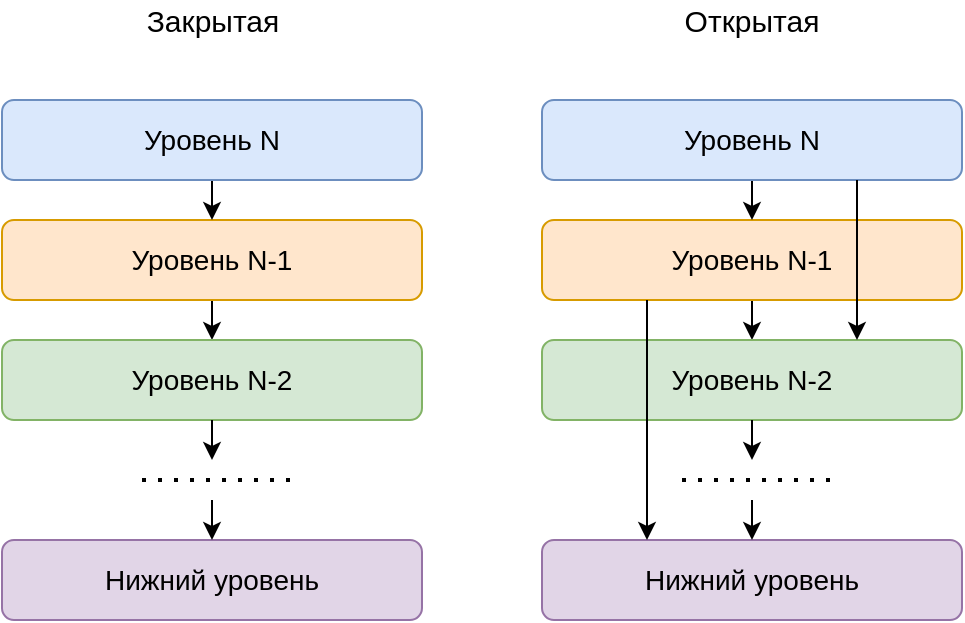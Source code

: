 <mxfile version="14.5.1" type="device"><diagram name="Page-1" id="38b20595-45e3-9b7f-d5ca-b57f44c5b66d"><mxGraphModel dx="886" dy="507" grid="1" gridSize="10" guides="1" tooltips="1" connect="1" arrows="1" fold="1" page="1" pageScale="1" pageWidth="1100" pageHeight="850" background="#ffffff" math="0" shadow="0"><root><mxCell id="0"/><mxCell id="1" parent="0"/><mxCell id="tGiYTEheBGXku52xltJX-22" style="edgeStyle=orthogonalEdgeStyle;rounded=0;orthogonalLoop=1;jettySize=auto;html=1;exitX=0.5;exitY=1;exitDx=0;exitDy=0;entryX=0.5;entryY=0;entryDx=0;entryDy=0;" parent="1" source="tGiYTEheBGXku52xltJX-14" target="tGiYTEheBGXku52xltJX-15" edge="1"><mxGeometry relative="1" as="geometry"/></mxCell><mxCell id="tGiYTEheBGXku52xltJX-14" value="&lt;font style=&quot;font-size: 14px&quot;&gt;Уровень N-1&lt;/font&gt;" style="rounded=1;whiteSpace=wrap;html=1;fillColor=#ffe6cc;strokeColor=#d79b00;" parent="1" vertex="1"><mxGeometry x="10" y="120" width="210" height="40" as="geometry"/></mxCell><mxCell id="tGiYTEheBGXku52xltJX-15" value="&lt;span style=&quot;font-size: 14px&quot;&gt;Уровень N-2&lt;/span&gt;" style="rounded=1;whiteSpace=wrap;html=1;fillColor=#d5e8d4;strokeColor=#82b366;" parent="1" vertex="1"><mxGeometry x="10" y="180" width="210" height="40" as="geometry"/></mxCell><mxCell id="tGiYTEheBGXku52xltJX-16" value="&lt;span style=&quot;font-size: 14px&quot;&gt;Нижний уровень&lt;/span&gt;" style="rounded=1;whiteSpace=wrap;html=1;fillColor=#e1d5e7;strokeColor=#9673a6;" parent="1" vertex="1"><mxGeometry x="10" y="280" width="210" height="40" as="geometry"/></mxCell><mxCell id="-2E6KubzKkZ9qeFHL4i4-1" style="edgeStyle=orthogonalEdgeStyle;rounded=0;orthogonalLoop=1;jettySize=auto;html=1;exitX=0.5;exitY=1;exitDx=0;exitDy=0;" edge="1" parent="1" source="tGiYTEheBGXku52xltJX-15"><mxGeometry relative="1" as="geometry"><mxPoint x="125" y="170" as="sourcePoint"/><mxPoint x="115" y="240" as="targetPoint"/></mxGeometry></mxCell><mxCell id="-2E6KubzKkZ9qeFHL4i4-2" style="edgeStyle=orthogonalEdgeStyle;rounded=0;orthogonalLoop=1;jettySize=auto;html=1;entryX=0.5;entryY=0;entryDx=0;entryDy=0;" edge="1" parent="1" target="tGiYTEheBGXku52xltJX-16"><mxGeometry relative="1" as="geometry"><mxPoint x="115" y="260" as="sourcePoint"/><mxPoint x="125" y="250" as="targetPoint"/></mxGeometry></mxCell><mxCell id="-2E6KubzKkZ9qeFHL4i4-3" value="" style="endArrow=none;dashed=1;html=1;dashPattern=1 3;strokeWidth=2;" edge="1" parent="1"><mxGeometry width="50" height="50" relative="1" as="geometry"><mxPoint x="80" y="250" as="sourcePoint"/><mxPoint x="160" y="250" as="targetPoint"/></mxGeometry></mxCell><mxCell id="-2E6KubzKkZ9qeFHL4i4-4" style="edgeStyle=orthogonalEdgeStyle;rounded=0;orthogonalLoop=1;jettySize=auto;html=1;exitX=0.5;exitY=1;exitDx=0;exitDy=0;entryX=0.5;entryY=0;entryDx=0;entryDy=0;" edge="1" parent="1" source="-2E6KubzKkZ9qeFHL4i4-5" target="-2E6KubzKkZ9qeFHL4i4-6"><mxGeometry relative="1" as="geometry"/></mxCell><mxCell id="-2E6KubzKkZ9qeFHL4i4-5" value="&lt;font style=&quot;font-size: 14px&quot;&gt;Уровень N-1&lt;/font&gt;" style="rounded=1;whiteSpace=wrap;html=1;fillColor=#ffe6cc;strokeColor=#d79b00;" vertex="1" parent="1"><mxGeometry x="280" y="120" width="210" height="40" as="geometry"/></mxCell><mxCell id="-2E6KubzKkZ9qeFHL4i4-6" value="&lt;span style=&quot;font-size: 14px&quot;&gt;Уровень N-2&lt;/span&gt;" style="rounded=1;whiteSpace=wrap;html=1;fillColor=#d5e8d4;strokeColor=#82b366;" vertex="1" parent="1"><mxGeometry x="280" y="180" width="210" height="40" as="geometry"/></mxCell><mxCell id="-2E6KubzKkZ9qeFHL4i4-7" value="&lt;span style=&quot;font-size: 14px&quot;&gt;Нижний уровень&lt;/span&gt;" style="rounded=1;whiteSpace=wrap;html=1;fillColor=#e1d5e7;strokeColor=#9673a6;" vertex="1" parent="1"><mxGeometry x="280" y="280" width="210" height="40" as="geometry"/></mxCell><mxCell id="-2E6KubzKkZ9qeFHL4i4-8" style="edgeStyle=orthogonalEdgeStyle;rounded=0;orthogonalLoop=1;jettySize=auto;html=1;exitX=0.5;exitY=1;exitDx=0;exitDy=0;" edge="1" parent="1" source="-2E6KubzKkZ9qeFHL4i4-6"><mxGeometry relative="1" as="geometry"><mxPoint x="395" y="170" as="sourcePoint"/><mxPoint x="385" y="240" as="targetPoint"/></mxGeometry></mxCell><mxCell id="-2E6KubzKkZ9qeFHL4i4-9" style="edgeStyle=orthogonalEdgeStyle;rounded=0;orthogonalLoop=1;jettySize=auto;html=1;entryX=0.5;entryY=0;entryDx=0;entryDy=0;" edge="1" parent="1" target="-2E6KubzKkZ9qeFHL4i4-7"><mxGeometry relative="1" as="geometry"><mxPoint x="385" y="260" as="sourcePoint"/><mxPoint x="395" y="250" as="targetPoint"/></mxGeometry></mxCell><mxCell id="-2E6KubzKkZ9qeFHL4i4-10" value="" style="endArrow=none;dashed=1;html=1;dashPattern=1 3;strokeWidth=2;" edge="1" parent="1"><mxGeometry width="50" height="50" relative="1" as="geometry"><mxPoint x="350" y="250" as="sourcePoint"/><mxPoint x="430" y="250" as="targetPoint"/></mxGeometry></mxCell><mxCell id="-2E6KubzKkZ9qeFHL4i4-11" value="" style="endArrow=classic;html=1;exitX=0.25;exitY=1;exitDx=0;exitDy=0;entryX=0.25;entryY=0;entryDx=0;entryDy=0;" edge="1" parent="1" source="-2E6KubzKkZ9qeFHL4i4-5" target="-2E6KubzKkZ9qeFHL4i4-7"><mxGeometry width="50" height="50" relative="1" as="geometry"><mxPoint x="270" y="250" as="sourcePoint"/><mxPoint x="320" y="200" as="targetPoint"/></mxGeometry></mxCell><mxCell id="-2E6KubzKkZ9qeFHL4i4-12" style="edgeStyle=orthogonalEdgeStyle;rounded=0;orthogonalLoop=1;jettySize=auto;html=1;exitX=0.5;exitY=1;exitDx=0;exitDy=0;" edge="1" parent="1" source="-2E6KubzKkZ9qeFHL4i4-13"><mxGeometry relative="1" as="geometry"><mxPoint x="385" y="120" as="targetPoint"/></mxGeometry></mxCell><mxCell id="-2E6KubzKkZ9qeFHL4i4-13" value="&lt;font style=&quot;font-size: 14px&quot;&gt;Уровень N&lt;/font&gt;" style="rounded=1;whiteSpace=wrap;html=1;fillColor=#dae8fc;strokeColor=#6c8ebf;" vertex="1" parent="1"><mxGeometry x="280" y="60" width="210" height="40" as="geometry"/></mxCell><mxCell id="-2E6KubzKkZ9qeFHL4i4-14" style="edgeStyle=orthogonalEdgeStyle;rounded=0;orthogonalLoop=1;jettySize=auto;html=1;exitX=0.5;exitY=1;exitDx=0;exitDy=0;" edge="1" parent="1" source="-2E6KubzKkZ9qeFHL4i4-15"><mxGeometry relative="1" as="geometry"><mxPoint x="115" y="120" as="targetPoint"/></mxGeometry></mxCell><mxCell id="-2E6KubzKkZ9qeFHL4i4-15" value="&lt;font style=&quot;font-size: 14px&quot;&gt;Уровень N&lt;/font&gt;" style="rounded=1;whiteSpace=wrap;html=1;fillColor=#dae8fc;strokeColor=#6c8ebf;" vertex="1" parent="1"><mxGeometry x="10" y="60" width="210" height="40" as="geometry"/></mxCell><mxCell id="-2E6KubzKkZ9qeFHL4i4-16" style="edgeStyle=orthogonalEdgeStyle;rounded=0;orthogonalLoop=1;jettySize=auto;html=1;exitX=0.75;exitY=1;exitDx=0;exitDy=0;entryX=0.75;entryY=0;entryDx=0;entryDy=0;" edge="1" parent="1" source="-2E6KubzKkZ9qeFHL4i4-13" target="-2E6KubzKkZ9qeFHL4i4-6"><mxGeometry relative="1" as="geometry"><mxPoint x="395" y="130" as="targetPoint"/><mxPoint x="395" y="110" as="sourcePoint"/></mxGeometry></mxCell><mxCell id="-2E6KubzKkZ9qeFHL4i4-17" value="&lt;font style=&quot;font-size: 15px&quot;&gt;Закрытая&lt;/font&gt;" style="text;html=1;strokeColor=none;fillColor=none;align=center;verticalAlign=middle;whiteSpace=wrap;rounded=0;" vertex="1" parent="1"><mxGeometry x="82.5" y="10" width="65" height="20" as="geometry"/></mxCell><mxCell id="-2E6KubzKkZ9qeFHL4i4-18" value="&lt;font style=&quot;font-size: 15px&quot;&gt;Открытая&lt;/font&gt;" style="text;html=1;strokeColor=none;fillColor=none;align=center;verticalAlign=middle;whiteSpace=wrap;rounded=0;" vertex="1" parent="1"><mxGeometry x="346.25" y="10" width="77.5" height="20" as="geometry"/></mxCell></root></mxGraphModel></diagram></mxfile>